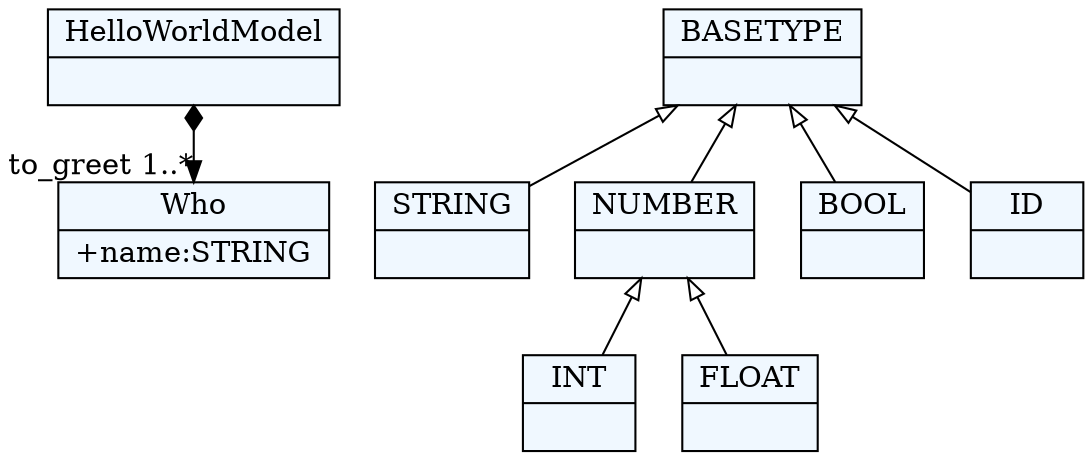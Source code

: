 
    digraph xtext {
    fontname = "Bitstream Vera Sans"
    fontsize = 8
    node[
        shape=record,
        style=filled,
        fillcolor=aliceblue
    ]
    nodesep = 0.3
    edge[dir=black,arrowtail=empty]


20472288[ label="{Who|+name:STRING\l}"]

20460480 -> 20472288[arrowtail=diamond, dir=both, headlabel="to_greet 1..*"]
20460480[ label="{HelloWorldModel|}"]

20003488[ label="{STRING|}"]

20321504[ label="{BASETYPE|}"]
20321504 -> 20038992 [dir=back]
20321504 -> 19961792 [dir=back]
20321504 -> 19970112 [dir=back]
20321504 -> 20003488 [dir=back]

19964464[ label="{INT|}"]

20036320[ label="{FLOAT|}"]

20038992[ label="{NUMBER|}"]
20038992 -> 20036320 [dir=back]
20038992 -> 19964464 [dir=back]

19961792[ label="{BOOL|}"]

19970112[ label="{ID|}"]


}
